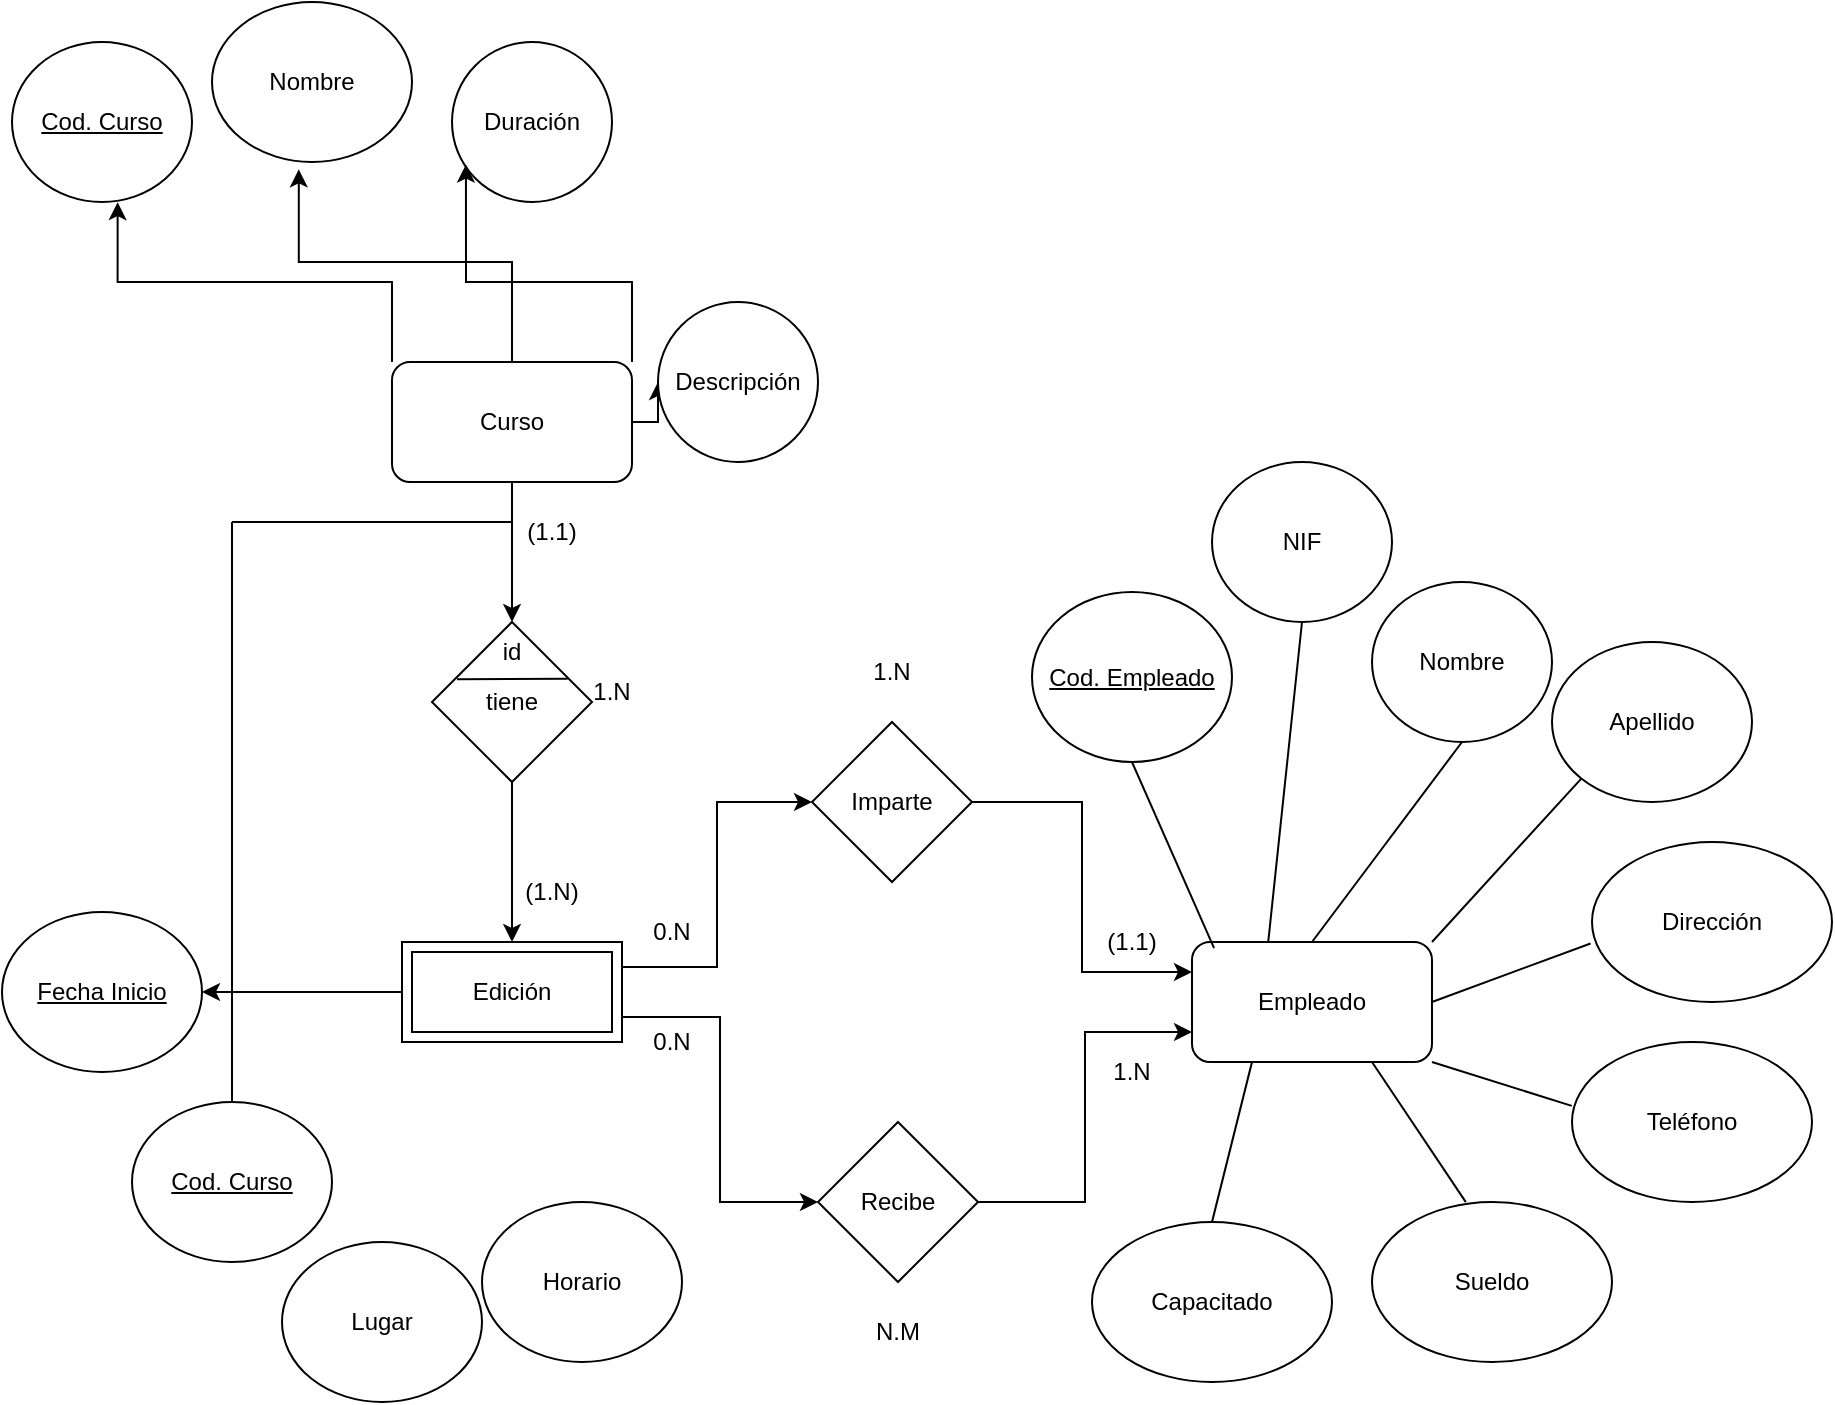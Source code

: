 <mxfile version="28.2.8">
  <diagram name="Página-1" id="TizYcHpgxzE9ANQEfFX4">
    <mxGraphModel dx="1236" dy="724" grid="1" gridSize="10" guides="1" tooltips="1" connect="1" arrows="1" fold="1" page="1" pageScale="1" pageWidth="827" pageHeight="1169" math="0" shadow="0">
      <root>
        <mxCell id="0" />
        <mxCell id="1" parent="0" />
        <mxCell id="aFWC-6pnRCuzpnIg-58M-1" value="Empleado" style="rounded=1;whiteSpace=wrap;html=1;" vertex="1" parent="1">
          <mxGeometry x="600" y="520" width="120" height="60" as="geometry" />
        </mxCell>
        <mxCell id="aFWC-6pnRCuzpnIg-58M-20" style="edgeStyle=orthogonalEdgeStyle;rounded=0;orthogonalLoop=1;jettySize=auto;html=1;exitX=0.5;exitY=1;exitDx=0;exitDy=0;entryX=0.5;entryY=0;entryDx=0;entryDy=0;" edge="1" parent="1" source="aFWC-6pnRCuzpnIg-58M-3" target="aFWC-6pnRCuzpnIg-58M-13">
          <mxGeometry relative="1" as="geometry" />
        </mxCell>
        <mxCell id="aFWC-6pnRCuzpnIg-58M-27" style="edgeStyle=orthogonalEdgeStyle;rounded=0;orthogonalLoop=1;jettySize=auto;html=1;exitX=1;exitY=0.5;exitDx=0;exitDy=0;entryX=0;entryY=0.5;entryDx=0;entryDy=0;" edge="1" parent="1" source="aFWC-6pnRCuzpnIg-58M-3" target="aFWC-6pnRCuzpnIg-58M-6">
          <mxGeometry relative="1" as="geometry" />
        </mxCell>
        <mxCell id="aFWC-6pnRCuzpnIg-58M-3" value="Curso" style="rounded=1;whiteSpace=wrap;html=1;" vertex="1" parent="1">
          <mxGeometry x="200" y="230" width="120" height="60" as="geometry" />
        </mxCell>
        <mxCell id="aFWC-6pnRCuzpnIg-58M-26" style="edgeStyle=orthogonalEdgeStyle;rounded=0;orthogonalLoop=1;jettySize=auto;html=1;exitX=0;exitY=0.5;exitDx=0;exitDy=0;entryX=1;entryY=0.5;entryDx=0;entryDy=0;" edge="1" parent="1" source="aFWC-6pnRCuzpnIg-58M-4" target="aFWC-6pnRCuzpnIg-58M-25">
          <mxGeometry relative="1" as="geometry" />
        </mxCell>
        <mxCell id="aFWC-6pnRCuzpnIg-58M-30" style="edgeStyle=orthogonalEdgeStyle;rounded=0;orthogonalLoop=1;jettySize=auto;html=1;exitX=1;exitY=0.25;exitDx=0;exitDy=0;entryX=0;entryY=0.5;entryDx=0;entryDy=0;" edge="1" parent="1" source="aFWC-6pnRCuzpnIg-58M-4" target="aFWC-6pnRCuzpnIg-58M-28">
          <mxGeometry relative="1" as="geometry" />
        </mxCell>
        <mxCell id="aFWC-6pnRCuzpnIg-58M-31" style="edgeStyle=orthogonalEdgeStyle;rounded=0;orthogonalLoop=1;jettySize=auto;html=1;exitX=1;exitY=0.75;exitDx=0;exitDy=0;entryX=0;entryY=0.5;entryDx=0;entryDy=0;" edge="1" parent="1" source="aFWC-6pnRCuzpnIg-58M-4" target="aFWC-6pnRCuzpnIg-58M-29">
          <mxGeometry relative="1" as="geometry" />
        </mxCell>
        <mxCell id="aFWC-6pnRCuzpnIg-58M-4" value="Edición" style="shape=ext;margin=3;double=1;whiteSpace=wrap;html=1;align=center;" vertex="1" parent="1">
          <mxGeometry x="205" y="520" width="110" height="50" as="geometry" />
        </mxCell>
        <mxCell id="aFWC-6pnRCuzpnIg-58M-6" value="Descripción" style="ellipse;whiteSpace=wrap;html=1;" vertex="1" parent="1">
          <mxGeometry x="333" y="200" width="80" height="80" as="geometry" />
        </mxCell>
        <mxCell id="aFWC-6pnRCuzpnIg-58M-7" value="Duración" style="ellipse;whiteSpace=wrap;html=1;" vertex="1" parent="1">
          <mxGeometry x="230" y="70" width="80" height="80" as="geometry" />
        </mxCell>
        <mxCell id="aFWC-6pnRCuzpnIg-58M-8" value="Nombre" style="ellipse;whiteSpace=wrap;html=1;" vertex="1" parent="1">
          <mxGeometry x="110" y="50" width="100" height="80" as="geometry" />
        </mxCell>
        <mxCell id="aFWC-6pnRCuzpnIg-58M-9" value="&lt;u&gt;Cod. Curso&lt;/u&gt;" style="ellipse;whiteSpace=wrap;html=1;" vertex="1" parent="1">
          <mxGeometry x="10" y="70" width="90" height="80" as="geometry" />
        </mxCell>
        <mxCell id="aFWC-6pnRCuzpnIg-58M-21" style="edgeStyle=orthogonalEdgeStyle;rounded=0;orthogonalLoop=1;jettySize=auto;html=1;exitX=0.5;exitY=1;exitDx=0;exitDy=0;" edge="1" parent="1" source="aFWC-6pnRCuzpnIg-58M-11" target="aFWC-6pnRCuzpnIg-58M-4">
          <mxGeometry relative="1" as="geometry" />
        </mxCell>
        <mxCell id="aFWC-6pnRCuzpnIg-58M-11" value="&lt;div&gt;tiene&lt;/div&gt;" style="rhombus;whiteSpace=wrap;html=1;" vertex="1" parent="1">
          <mxGeometry x="220" y="360" width="80" height="80" as="geometry" />
        </mxCell>
        <mxCell id="aFWC-6pnRCuzpnIg-58M-12" value="" style="endArrow=none;html=1;rounded=0;entryX=0.042;entryY=0.954;entryDx=0;entryDy=0;entryPerimeter=0;exitX=0.964;exitY=0.947;exitDx=0;exitDy=0;exitPerimeter=0;" edge="1" parent="1" source="aFWC-6pnRCuzpnIg-58M-13" target="aFWC-6pnRCuzpnIg-58M-13">
          <mxGeometry width="50" height="50" relative="1" as="geometry">
            <mxPoint x="200" y="400" as="sourcePoint" />
            <mxPoint x="250" y="350" as="targetPoint" />
          </mxGeometry>
        </mxCell>
        <mxCell id="aFWC-6pnRCuzpnIg-58M-13" value="id" style="text;html=1;whiteSpace=wrap;strokeColor=none;fillColor=none;align=center;verticalAlign=middle;rounded=0;" vertex="1" parent="1">
          <mxGeometry x="230" y="360" width="60" height="30" as="geometry" />
        </mxCell>
        <mxCell id="aFWC-6pnRCuzpnIg-58M-14" style="edgeStyle=orthogonalEdgeStyle;rounded=0;orthogonalLoop=1;jettySize=auto;html=1;exitX=0;exitY=0;exitDx=0;exitDy=0;entryX=0.587;entryY=1.001;entryDx=0;entryDy=0;entryPerimeter=0;" edge="1" parent="1" source="aFWC-6pnRCuzpnIg-58M-3" target="aFWC-6pnRCuzpnIg-58M-9">
          <mxGeometry relative="1" as="geometry" />
        </mxCell>
        <mxCell id="aFWC-6pnRCuzpnIg-58M-16" style="edgeStyle=orthogonalEdgeStyle;rounded=0;orthogonalLoop=1;jettySize=auto;html=1;exitX=1;exitY=0;exitDx=0;exitDy=0;entryX=0.087;entryY=0.766;entryDx=0;entryDy=0;entryPerimeter=0;" edge="1" parent="1" source="aFWC-6pnRCuzpnIg-58M-3" target="aFWC-6pnRCuzpnIg-58M-7">
          <mxGeometry relative="1" as="geometry" />
        </mxCell>
        <mxCell id="aFWC-6pnRCuzpnIg-58M-19" style="edgeStyle=orthogonalEdgeStyle;rounded=0;orthogonalLoop=1;jettySize=auto;html=1;exitX=0.5;exitY=0;exitDx=0;exitDy=0;entryX=0.434;entryY=1.046;entryDx=0;entryDy=0;entryPerimeter=0;" edge="1" parent="1" source="aFWC-6pnRCuzpnIg-58M-3" target="aFWC-6pnRCuzpnIg-58M-8">
          <mxGeometry relative="1" as="geometry" />
        </mxCell>
        <mxCell id="aFWC-6pnRCuzpnIg-58M-22" value="Horario" style="ellipse;whiteSpace=wrap;html=1;" vertex="1" parent="1">
          <mxGeometry x="245" y="650" width="100" height="80" as="geometry" />
        </mxCell>
        <mxCell id="aFWC-6pnRCuzpnIg-58M-23" value="Lugar" style="ellipse;whiteSpace=wrap;html=1;" vertex="1" parent="1">
          <mxGeometry x="145" y="670" width="100" height="80" as="geometry" />
        </mxCell>
        <mxCell id="aFWC-6pnRCuzpnIg-58M-24" value="&lt;u&gt;Cod. Curso&lt;/u&gt;" style="ellipse;whiteSpace=wrap;html=1;" vertex="1" parent="1">
          <mxGeometry x="70" y="600" width="100" height="80" as="geometry" />
        </mxCell>
        <mxCell id="aFWC-6pnRCuzpnIg-58M-25" value="&lt;u&gt;Fecha Inicio&lt;/u&gt;" style="ellipse;whiteSpace=wrap;html=1;" vertex="1" parent="1">
          <mxGeometry x="5" y="505" width="100" height="80" as="geometry" />
        </mxCell>
        <mxCell id="aFWC-6pnRCuzpnIg-58M-32" style="edgeStyle=orthogonalEdgeStyle;rounded=0;orthogonalLoop=1;jettySize=auto;html=1;exitX=1;exitY=0.5;exitDx=0;exitDy=0;entryX=0;entryY=0.25;entryDx=0;entryDy=0;" edge="1" parent="1" source="aFWC-6pnRCuzpnIg-58M-28" target="aFWC-6pnRCuzpnIg-58M-1">
          <mxGeometry relative="1" as="geometry" />
        </mxCell>
        <mxCell id="aFWC-6pnRCuzpnIg-58M-28" value="Imparte" style="rhombus;whiteSpace=wrap;html=1;" vertex="1" parent="1">
          <mxGeometry x="410" y="410" width="80" height="80" as="geometry" />
        </mxCell>
        <mxCell id="aFWC-6pnRCuzpnIg-58M-33" style="edgeStyle=orthogonalEdgeStyle;rounded=0;orthogonalLoop=1;jettySize=auto;html=1;exitX=1;exitY=0.5;exitDx=0;exitDy=0;entryX=0;entryY=0.75;entryDx=0;entryDy=0;" edge="1" parent="1" source="aFWC-6pnRCuzpnIg-58M-29" target="aFWC-6pnRCuzpnIg-58M-1">
          <mxGeometry relative="1" as="geometry" />
        </mxCell>
        <mxCell id="aFWC-6pnRCuzpnIg-58M-29" value="Recibe" style="rhombus;whiteSpace=wrap;html=1;" vertex="1" parent="1">
          <mxGeometry x="413" y="610" width="80" height="80" as="geometry" />
        </mxCell>
        <mxCell id="aFWC-6pnRCuzpnIg-58M-37" value="" style="endArrow=none;html=1;rounded=0;" edge="1" parent="1">
          <mxGeometry width="50" height="50" relative="1" as="geometry">
            <mxPoint x="120" y="310" as="sourcePoint" />
            <mxPoint x="260" y="310" as="targetPoint" />
          </mxGeometry>
        </mxCell>
        <mxCell id="aFWC-6pnRCuzpnIg-58M-38" value="" style="endArrow=none;html=1;rounded=0;" edge="1" parent="1" source="aFWC-6pnRCuzpnIg-58M-24">
          <mxGeometry width="50" height="50" relative="1" as="geometry">
            <mxPoint x="440" y="500" as="sourcePoint" />
            <mxPoint x="120" y="310" as="targetPoint" />
          </mxGeometry>
        </mxCell>
        <mxCell id="aFWC-6pnRCuzpnIg-58M-39" value="Apellido" style="ellipse;whiteSpace=wrap;html=1;" vertex="1" parent="1">
          <mxGeometry x="780" y="370" width="100" height="80" as="geometry" />
        </mxCell>
        <mxCell id="aFWC-6pnRCuzpnIg-58M-40" value="Nombre" style="ellipse;whiteSpace=wrap;html=1;" vertex="1" parent="1">
          <mxGeometry x="690" y="340" width="90" height="80" as="geometry" />
        </mxCell>
        <mxCell id="aFWC-6pnRCuzpnIg-58M-41" value="NIF" style="ellipse;whiteSpace=wrap;html=1;" vertex="1" parent="1">
          <mxGeometry x="610" y="280" width="90" height="80" as="geometry" />
        </mxCell>
        <mxCell id="aFWC-6pnRCuzpnIg-58M-42" value="&lt;u&gt;Cod. Empleado&lt;/u&gt;" style="ellipse;whiteSpace=wrap;html=1;" vertex="1" parent="1">
          <mxGeometry x="520" y="345" width="100" height="85" as="geometry" />
        </mxCell>
        <mxCell id="aFWC-6pnRCuzpnIg-58M-44" value="Dirección" style="ellipse;whiteSpace=wrap;html=1;" vertex="1" parent="1">
          <mxGeometry x="800" y="470" width="120" height="80" as="geometry" />
        </mxCell>
        <mxCell id="aFWC-6pnRCuzpnIg-58M-45" value="Teléfono" style="ellipse;whiteSpace=wrap;html=1;" vertex="1" parent="1">
          <mxGeometry x="790" y="570" width="120" height="80" as="geometry" />
        </mxCell>
        <mxCell id="aFWC-6pnRCuzpnIg-58M-47" value="Sueldo" style="ellipse;whiteSpace=wrap;html=1;" vertex="1" parent="1">
          <mxGeometry x="690" y="650" width="120" height="80" as="geometry" />
        </mxCell>
        <mxCell id="aFWC-6pnRCuzpnIg-58M-48" value="Capacitado" style="ellipse;whiteSpace=wrap;html=1;" vertex="1" parent="1">
          <mxGeometry x="550" y="660" width="120" height="80" as="geometry" />
        </mxCell>
        <mxCell id="aFWC-6pnRCuzpnIg-58M-49" value="" style="endArrow=none;html=1;rounded=0;entryX=0.092;entryY=0.051;entryDx=0;entryDy=0;entryPerimeter=0;exitX=0.5;exitY=1;exitDx=0;exitDy=0;" edge="1" parent="1" source="aFWC-6pnRCuzpnIg-58M-42" target="aFWC-6pnRCuzpnIg-58M-1">
          <mxGeometry width="50" height="50" relative="1" as="geometry">
            <mxPoint x="440" y="500" as="sourcePoint" />
            <mxPoint x="490" y="450" as="targetPoint" />
          </mxGeometry>
        </mxCell>
        <mxCell id="aFWC-6pnRCuzpnIg-58M-50" value="" style="endArrow=none;html=1;rounded=0;entryX=0.5;entryY=1;entryDx=0;entryDy=0;exitX=0.318;exitY=-0.008;exitDx=0;exitDy=0;exitPerimeter=0;" edge="1" parent="1" source="aFWC-6pnRCuzpnIg-58M-1" target="aFWC-6pnRCuzpnIg-58M-41">
          <mxGeometry width="50" height="50" relative="1" as="geometry">
            <mxPoint x="440" y="500" as="sourcePoint" />
            <mxPoint x="490" y="450" as="targetPoint" />
          </mxGeometry>
        </mxCell>
        <mxCell id="aFWC-6pnRCuzpnIg-58M-51" value="" style="endArrow=none;html=1;rounded=0;entryX=0.5;entryY=1;entryDx=0;entryDy=0;exitX=0.5;exitY=0;exitDx=0;exitDy=0;" edge="1" parent="1" source="aFWC-6pnRCuzpnIg-58M-1" target="aFWC-6pnRCuzpnIg-58M-40">
          <mxGeometry width="50" height="50" relative="1" as="geometry">
            <mxPoint x="440" y="500" as="sourcePoint" />
            <mxPoint x="490" y="450" as="targetPoint" />
          </mxGeometry>
        </mxCell>
        <mxCell id="aFWC-6pnRCuzpnIg-58M-52" value="" style="endArrow=none;html=1;rounded=0;entryX=1;entryY=0;entryDx=0;entryDy=0;exitX=0;exitY=1;exitDx=0;exitDy=0;" edge="1" parent="1" source="aFWC-6pnRCuzpnIg-58M-39" target="aFWC-6pnRCuzpnIg-58M-1">
          <mxGeometry width="50" height="50" relative="1" as="geometry">
            <mxPoint x="440" y="500" as="sourcePoint" />
            <mxPoint x="490" y="450" as="targetPoint" />
          </mxGeometry>
        </mxCell>
        <mxCell id="aFWC-6pnRCuzpnIg-58M-53" value="" style="endArrow=none;html=1;rounded=0;entryX=1;entryY=0.5;entryDx=0;entryDy=0;exitX=-0.006;exitY=0.634;exitDx=0;exitDy=0;exitPerimeter=0;" edge="1" parent="1" source="aFWC-6pnRCuzpnIg-58M-44" target="aFWC-6pnRCuzpnIg-58M-1">
          <mxGeometry width="50" height="50" relative="1" as="geometry">
            <mxPoint x="440" y="500" as="sourcePoint" />
            <mxPoint x="490" y="450" as="targetPoint" />
          </mxGeometry>
        </mxCell>
        <mxCell id="aFWC-6pnRCuzpnIg-58M-54" value="" style="endArrow=none;html=1;rounded=0;entryX=1;entryY=1;entryDx=0;entryDy=0;exitX=-0.001;exitY=0.399;exitDx=0;exitDy=0;exitPerimeter=0;" edge="1" parent="1" source="aFWC-6pnRCuzpnIg-58M-45" target="aFWC-6pnRCuzpnIg-58M-1">
          <mxGeometry width="50" height="50" relative="1" as="geometry">
            <mxPoint x="440" y="500" as="sourcePoint" />
            <mxPoint x="490" y="450" as="targetPoint" />
          </mxGeometry>
        </mxCell>
        <mxCell id="aFWC-6pnRCuzpnIg-58M-55" value="" style="endArrow=none;html=1;rounded=0;entryX=0.75;entryY=1;entryDx=0;entryDy=0;exitX=0.391;exitY=0.001;exitDx=0;exitDy=0;exitPerimeter=0;" edge="1" parent="1" source="aFWC-6pnRCuzpnIg-58M-47" target="aFWC-6pnRCuzpnIg-58M-1">
          <mxGeometry width="50" height="50" relative="1" as="geometry">
            <mxPoint x="440" y="500" as="sourcePoint" />
            <mxPoint x="490" y="450" as="targetPoint" />
          </mxGeometry>
        </mxCell>
        <mxCell id="aFWC-6pnRCuzpnIg-58M-56" value="" style="endArrow=none;html=1;rounded=0;entryX=0.25;entryY=1;entryDx=0;entryDy=0;exitX=0.5;exitY=0;exitDx=0;exitDy=0;" edge="1" parent="1" source="aFWC-6pnRCuzpnIg-58M-48" target="aFWC-6pnRCuzpnIg-58M-1">
          <mxGeometry width="50" height="50" relative="1" as="geometry">
            <mxPoint x="440" y="500" as="sourcePoint" />
            <mxPoint x="490" y="450" as="targetPoint" />
          </mxGeometry>
        </mxCell>
        <mxCell id="aFWC-6pnRCuzpnIg-58M-57" value="(1.1)" style="text;html=1;whiteSpace=wrap;strokeColor=none;fillColor=none;align=center;verticalAlign=middle;rounded=0;" vertex="1" parent="1">
          <mxGeometry x="540" y="505" width="60" height="30" as="geometry" />
        </mxCell>
        <mxCell id="aFWC-6pnRCuzpnIg-58M-58" value="1.N" style="text;html=1;whiteSpace=wrap;strokeColor=none;fillColor=none;align=center;verticalAlign=middle;rounded=0;" vertex="1" parent="1">
          <mxGeometry x="540" y="570" width="60" height="30" as="geometry" />
        </mxCell>
        <mxCell id="aFWC-6pnRCuzpnIg-58M-59" value="1.N" style="text;html=1;whiteSpace=wrap;strokeColor=none;fillColor=none;align=center;verticalAlign=middle;rounded=0;" vertex="1" parent="1">
          <mxGeometry x="420" y="370" width="60" height="30" as="geometry" />
        </mxCell>
        <mxCell id="aFWC-6pnRCuzpnIg-58M-60" value="&lt;div&gt;N.M&lt;/div&gt;" style="text;html=1;whiteSpace=wrap;strokeColor=none;fillColor=none;align=center;verticalAlign=middle;rounded=0;" vertex="1" parent="1">
          <mxGeometry x="423" y="700" width="60" height="30" as="geometry" />
        </mxCell>
        <mxCell id="aFWC-6pnRCuzpnIg-58M-61" value="1.N" style="text;html=1;whiteSpace=wrap;strokeColor=none;fillColor=none;align=center;verticalAlign=middle;rounded=0;" vertex="1" parent="1">
          <mxGeometry x="280" y="380" width="60" height="30" as="geometry" />
        </mxCell>
        <mxCell id="aFWC-6pnRCuzpnIg-58M-62" value="0.N" style="text;html=1;whiteSpace=wrap;strokeColor=none;fillColor=none;align=center;verticalAlign=middle;rounded=0;" vertex="1" parent="1">
          <mxGeometry x="310" y="500" width="60" height="30" as="geometry" />
        </mxCell>
        <mxCell id="aFWC-6pnRCuzpnIg-58M-63" value="0.N" style="text;html=1;whiteSpace=wrap;strokeColor=none;fillColor=none;align=center;verticalAlign=middle;rounded=0;" vertex="1" parent="1">
          <mxGeometry x="310" y="555" width="60" height="30" as="geometry" />
        </mxCell>
        <mxCell id="aFWC-6pnRCuzpnIg-58M-64" value="(1.N)" style="text;html=1;whiteSpace=wrap;strokeColor=none;fillColor=none;align=center;verticalAlign=middle;rounded=0;" vertex="1" parent="1">
          <mxGeometry x="250" y="480" width="60" height="30" as="geometry" />
        </mxCell>
        <mxCell id="aFWC-6pnRCuzpnIg-58M-65" value="(1.1)" style="text;html=1;whiteSpace=wrap;strokeColor=none;fillColor=none;align=center;verticalAlign=middle;rounded=0;" vertex="1" parent="1">
          <mxGeometry x="250" y="300" width="60" height="30" as="geometry" />
        </mxCell>
      </root>
    </mxGraphModel>
  </diagram>
</mxfile>
